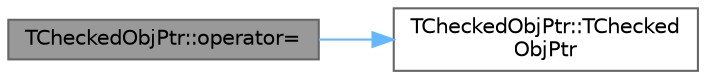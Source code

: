 digraph "TCheckedObjPtr::operator="
{
 // INTERACTIVE_SVG=YES
 // LATEX_PDF_SIZE
  bgcolor="transparent";
  edge [fontname=Helvetica,fontsize=10,labelfontname=Helvetica,labelfontsize=10];
  node [fontname=Helvetica,fontsize=10,shape=box,height=0.2,width=0.4];
  rankdir="LR";
  Node1 [id="Node000001",label="TCheckedObjPtr::operator=",height=0.2,width=0.4,color="gray40", fillcolor="grey60", style="filled", fontcolor="black",tooltip="Assigns a value to the object pointer."];
  Node1 -> Node2 [id="edge1_Node000001_Node000002",color="steelblue1",style="solid",tooltip=" "];
  Node2 [id="Node000002",label="TCheckedObjPtr::TChecked\lObjPtr",height=0.2,width=0.4,color="grey40", fillcolor="white", style="filled",URL="$d7/d81/classTCheckedObjPtr.html#af0cdf7aa2ee49071d143faaa26c60ad3",tooltip=" "];
}
